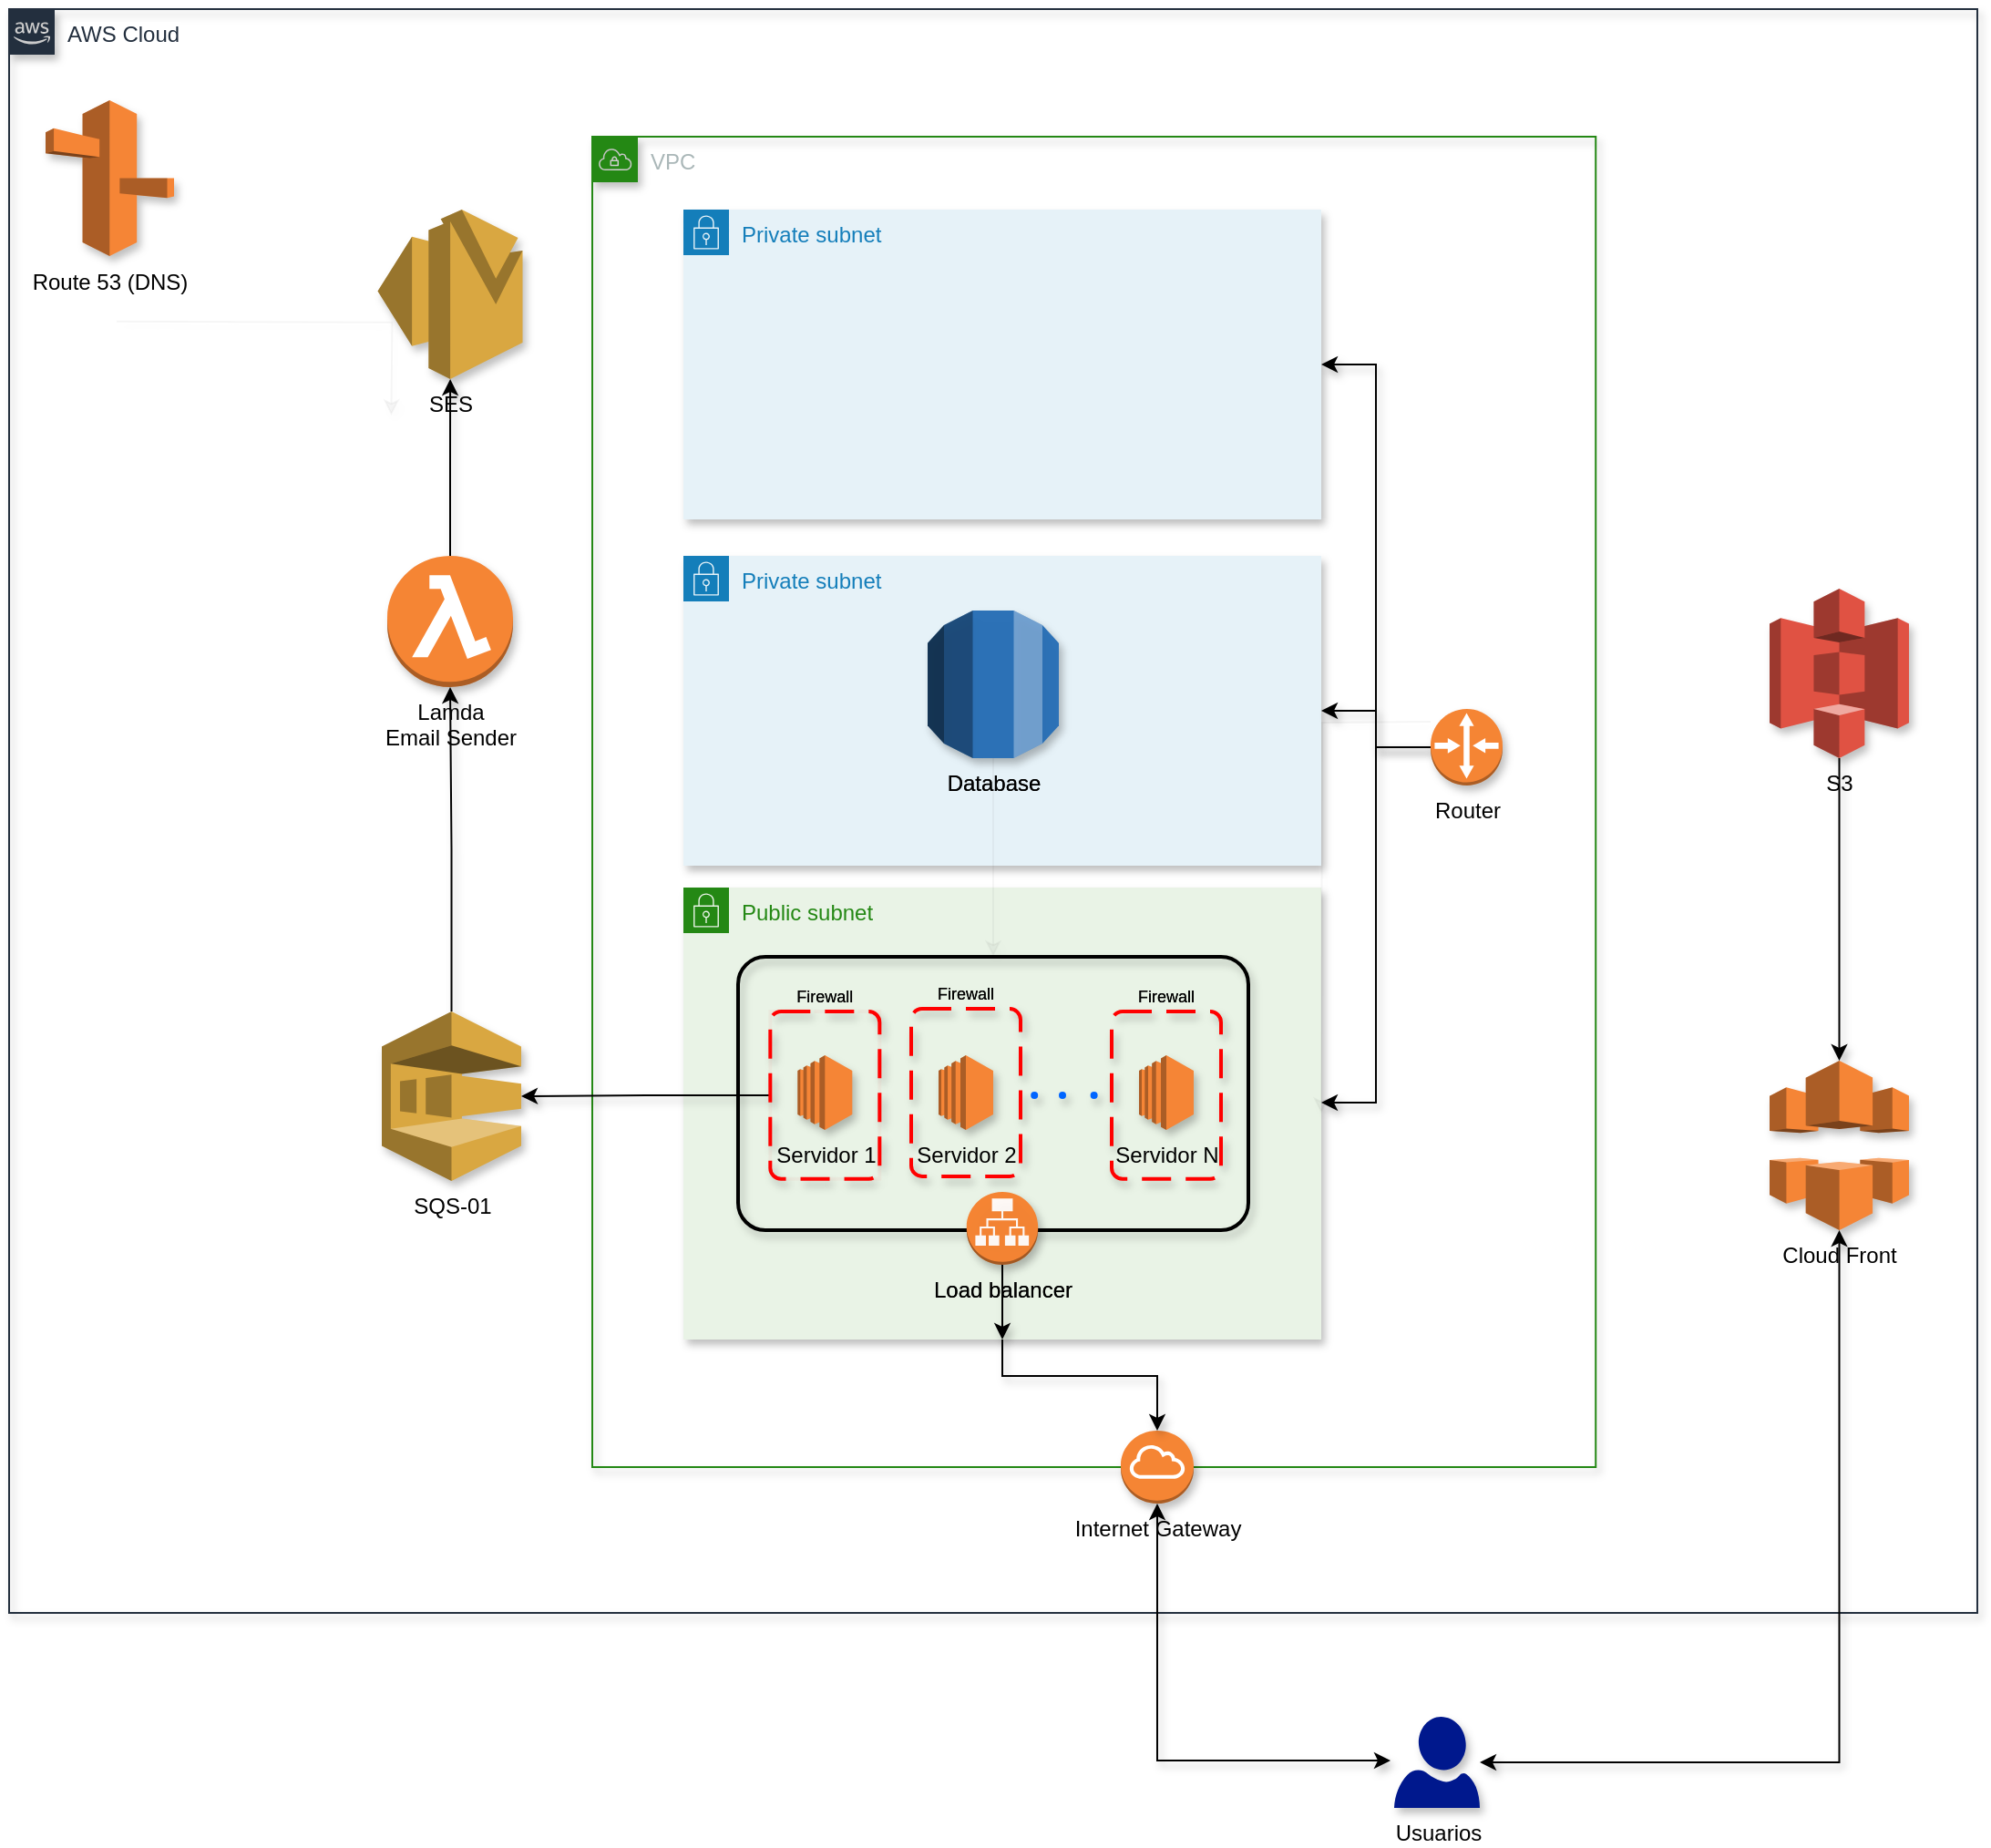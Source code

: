 <mxfile version="13.7.9" type="device" pages="2"><diagram id="Ht1M8jgEwFfnCIfOTk4-" name="Infra"><mxGraphModel dx="3112" dy="2058" grid="1" gridSize="10" guides="1" tooltips="1" connect="1" arrows="1" fold="1" page="1" pageScale="1" pageWidth="1169" pageHeight="827" math="0" shadow="0"><root><mxCell id="0"/><mxCell id="1" parent="0"/><mxCell id="UEzPUAAOIrF-is8g5C7q-75" value="AWS Cloud" style="points=[[0,0],[0.25,0],[0.5,0],[0.75,0],[1,0],[1,0.25],[1,0.5],[1,0.75],[1,1],[0.75,1],[0.5,1],[0.25,1],[0,1],[0,0.75],[0,0.5],[0,0.25]];outlineConnect=0;gradientColor=none;html=1;whiteSpace=wrap;fontSize=12;fontStyle=0;shape=mxgraph.aws4.group;grIcon=mxgraph.aws4.group_aws_cloud_alt;strokeColor=#232F3E;fillColor=none;verticalAlign=top;align=left;spacingLeft=30;fontColor=#232F3E;dashed=0;labelBackgroundColor=#ffffff;shadow=1;" parent="1" vertex="1"><mxGeometry x="-420" y="-160" width="1080" height="880" as="geometry"/></mxCell><mxCell id="mnhG8lF9wxIaQaI-vo0K-6" value="VPC" style="points=[[0,0],[0.25,0],[0.5,0],[0.75,0],[1,0],[1,0.25],[1,0.5],[1,0.75],[1,1],[0.75,1],[0.5,1],[0.25,1],[0,1],[0,0.75],[0,0.5],[0,0.25]];outlineConnect=0;gradientColor=none;html=1;whiteSpace=wrap;fontSize=12;fontStyle=0;shape=mxgraph.aws4.group;grIcon=mxgraph.aws4.group_vpc;strokeColor=#248814;fillColor=none;verticalAlign=top;align=left;spacingLeft=30;fontColor=#AAB7B8;dashed=0;shadow=1;" parent="1" vertex="1"><mxGeometry x="-100" y="-90" width="550.62" height="730" as="geometry"/></mxCell><mxCell id="mnhG8lF9wxIaQaI-vo0K-8" value="Public subnet" style="points=[[0,0],[0.25,0],[0.5,0],[0.75,0],[1,0],[1,0.25],[1,0.5],[1,0.75],[1,1],[0.75,1],[0.5,1],[0.25,1],[0,1],[0,0.75],[0,0.5],[0,0.25]];outlineConnect=0;gradientColor=none;html=1;whiteSpace=wrap;fontSize=12;fontStyle=0;shape=mxgraph.aws4.group;grIcon=mxgraph.aws4.group_security_group;grStroke=0;strokeColor=#248814;fillColor=#E9F3E6;verticalAlign=top;align=left;spacingLeft=30;fontColor=#248814;dashed=0;shadow=1;" parent="1" vertex="1"><mxGeometry x="-50" y="322" width="350" height="248" as="geometry"/></mxCell><mxCell id="MbS6RfOG2SpEnjlKsU_T-2" value="" style="rounded=1;arcSize=10;dashed=0;fillColor=none;gradientColor=none;strokeWidth=2;shadow=1;" parent="1" vertex="1"><mxGeometry x="-20" y="360" width="280" height="150" as="geometry"/></mxCell><mxCell id="mnhG8lF9wxIaQaI-vo0K-15" style="edgeStyle=orthogonalEdgeStyle;rounded=0;orthogonalLoop=1;jettySize=auto;html=1;shadow=1;" parent="1" source="mnhG8lF9wxIaQaI-vo0K-1" target="-0kQdXLuB438WXjTpxAU-2" edge="1"><mxGeometry relative="1" as="geometry"/></mxCell><mxCell id="mnhG8lF9wxIaQaI-vo0K-1" value="S3" style="outlineConnect=0;dashed=0;verticalLabelPosition=bottom;verticalAlign=top;align=center;html=1;shape=mxgraph.aws3.s3;fillColor=#E05243;gradientColor=none;shadow=1;" parent="1" vertex="1"><mxGeometry x="546" y="158" width="76.5" height="93" as="geometry"/></mxCell><mxCell id="mnhG8lF9wxIaQaI-vo0K-9" value="Private subnet" style="points=[[0,0],[0.25,0],[0.5,0],[0.75,0],[1,0],[1,0.25],[1,0.5],[1,0.75],[1,1],[0.75,1],[0.5,1],[0.25,1],[0,1],[0,0.75],[0,0.5],[0,0.25]];outlineConnect=0;gradientColor=none;html=1;whiteSpace=wrap;fontSize=12;fontStyle=0;shape=mxgraph.aws4.group;grIcon=mxgraph.aws4.group_security_group;grStroke=0;strokeColor=#147EBA;fillColor=#E6F2F8;verticalAlign=top;align=left;spacingLeft=30;fontColor=#147EBA;dashed=0;shadow=1;" parent="1" vertex="1"><mxGeometry x="-50" y="140" width="350" height="170" as="geometry"/></mxCell><mxCell id="mnhG8lF9wxIaQaI-vo0K-20" style="edgeStyle=orthogonalEdgeStyle;rounded=0;orthogonalLoop=1;jettySize=auto;html=1;entryX=0.5;entryY=0;entryDx=0;entryDy=0;shadow=1;sketch=0;fillOpacity=20;strokeOpacity=20;snapToPoint=0;fixDash=0;metaEdit=0;backgroundOutline=0;comic=0;deletable=1;opacity=20;" parent="1" source="mnhG8lF9wxIaQaI-vo0K-4" target="MbS6RfOG2SpEnjlKsU_T-2" edge="1"><mxGeometry relative="1" as="geometry"><mxPoint x="62.3" y="388.5" as="targetPoint"/><Array as="points"><mxPoint x="120" y="340"/><mxPoint x="120" y="340"/></Array></mxGeometry></mxCell><mxCell id="mnhG8lF9wxIaQaI-vo0K-4" value="Database" style="outlineConnect=0;dashed=0;verticalLabelPosition=bottom;verticalAlign=top;align=center;html=1;shape=mxgraph.aws3.rds;fillColor=#2E73B8;gradientColor=none;shadow=1;" parent="1" vertex="1"><mxGeometry x="84" y="170" width="72" height="81" as="geometry"/></mxCell><mxCell id="MbS6RfOG2SpEnjlKsU_T-6" style="edgeStyle=orthogonalEdgeStyle;rounded=0;orthogonalLoop=1;jettySize=auto;html=1;shadow=1;" parent="1" source="mnhG8lF9wxIaQaI-vo0K-10" target="mnhG8lF9wxIaQaI-vo0K-9" edge="1"><mxGeometry relative="1" as="geometry"/></mxCell><mxCell id="MbS6RfOG2SpEnjlKsU_T-7" style="edgeStyle=orthogonalEdgeStyle;rounded=0;orthogonalLoop=1;jettySize=auto;html=1;shadow=1;exitX=0;exitY=0.5;exitDx=0;exitDy=0;exitPerimeter=0;" parent="1" source="mnhG8lF9wxIaQaI-vo0K-10" edge="1"><mxGeometry relative="1" as="geometry"><mxPoint x="300" y="440" as="targetPoint"/><Array as="points"><mxPoint x="330" y="245"/><mxPoint x="330" y="440"/></Array></mxGeometry></mxCell><mxCell id="1e-k4Do-7GrArvSf9HRF-3" style="edgeStyle=orthogonalEdgeStyle;rounded=0;comic=0;sketch=0;orthogonalLoop=1;jettySize=auto;html=1;entryX=1;entryY=0.5;entryDx=0;entryDy=0;shadow=1;strokeWidth=1;" edge="1" parent="1" source="mnhG8lF9wxIaQaI-vo0K-10" target="1e-k4Do-7GrArvSf9HRF-1"><mxGeometry relative="1" as="geometry"/></mxCell><mxCell id="mnhG8lF9wxIaQaI-vo0K-10" value="Router" style="outlineConnect=0;dashed=0;verticalLabelPosition=bottom;verticalAlign=top;align=center;html=1;shape=mxgraph.aws3.router;fillColor=#F58534;gradientColor=none;shadow=1;" parent="1" vertex="1"><mxGeometry x="360" y="224" width="39.5" height="42" as="geometry"/></mxCell><mxCell id="MbS6RfOG2SpEnjlKsU_T-15" style="edgeStyle=orthogonalEdgeStyle;rounded=0;orthogonalLoop=1;jettySize=auto;html=1;entryX=-0.043;entryY=0.486;entryDx=0;entryDy=0;entryPerimeter=0;fontSize=9;startArrow=classic;startFill=1;shadow=1;" parent="1" source="mnhG8lF9wxIaQaI-vo0K-13" target="mnhG8lF9wxIaQaI-vo0K-16" edge="1"><mxGeometry relative="1" as="geometry"><Array as="points"><mxPoint x="210" y="801"/><mxPoint x="338" y="801"/></Array></mxGeometry></mxCell><mxCell id="mnhG8lF9wxIaQaI-vo0K-13" value="Internet Gateway" style="outlineConnect=0;dashed=0;verticalLabelPosition=bottom;verticalAlign=top;align=center;html=1;shape=mxgraph.aws3.internet_gateway;fillColor=#F58534;gradientColor=none;shadow=1;" parent="1" vertex="1"><mxGeometry x="190" y="620" width="40" height="40" as="geometry"/></mxCell><mxCell id="mnhG8lF9wxIaQaI-vo0K-17" style="edgeStyle=orthogonalEdgeStyle;rounded=0;orthogonalLoop=1;jettySize=auto;html=1;startArrow=classic;startFill=1;shadow=1;" parent="1" source="mnhG8lF9wxIaQaI-vo0K-16" target="-0kQdXLuB438WXjTpxAU-2" edge="1"><mxGeometry relative="1" as="geometry"/></mxCell><mxCell id="mnhG8lF9wxIaQaI-vo0K-16" value="Usuarios" style="aspect=fixed;pointerEvents=1;shadow=1;dashed=0;html=1;strokeColor=none;labelPosition=center;verticalLabelPosition=bottom;verticalAlign=top;align=center;fillColor=#00188D;shape=mxgraph.azure.user" parent="1" vertex="1"><mxGeometry x="340" y="777" width="47" height="50" as="geometry"/></mxCell><mxCell id="Nk1z6KC5Ir7FFRCZGZQF-7" style="edgeStyle=orthogonalEdgeStyle;rounded=0;orthogonalLoop=1;jettySize=auto;html=1;entryX=1;entryY=0.5;entryDx=0;entryDy=0;entryPerimeter=0;shadow=1;" parent="1" source="mnhG8lF9wxIaQaI-vo0K-21" target="Nk1z6KC5Ir7FFRCZGZQF-1" edge="1"><mxGeometry relative="1" as="geometry"/></mxCell><mxCell id="mnhG8lF9wxIaQaI-vo0K-21" value="Firewall" style="rounded=1;arcSize=10;dashed=1;strokeColor=#ff0000;fillColor=none;gradientColor=none;dashPattern=8 4;strokeWidth=2;verticalAlign=bottom;fontSize=9;labelPosition=center;verticalLabelPosition=top;align=center;shadow=1;" parent="1" vertex="1"><mxGeometry x="-2.34" y="390" width="60" height="91.88" as="geometry"/></mxCell><mxCell id="MbS6RfOG2SpEnjlKsU_T-3" value="Servidor 1" style="outlineConnect=0;dashed=0;verticalLabelPosition=bottom;verticalAlign=top;align=center;html=1;shape=mxgraph.aws3.ec2;fillColor=#F58536;gradientColor=none;fontFamily=Helvetica;fontSize=12;fontColor=#000000;strokeColor=#000000;shadow=1;" parent="1" vertex="1"><mxGeometry x="12.66" y="414" width="30" height="41" as="geometry"/></mxCell><mxCell id="MbS6RfOG2SpEnjlKsU_T-4" value="Servidor 2" style="outlineConnect=0;dashed=0;verticalLabelPosition=bottom;verticalAlign=top;align=center;html=1;shape=mxgraph.aws3.ec2;fillColor=#F58536;gradientColor=none;fontFamily=Helvetica;fontSize=12;fontColor=#000000;strokeColor=#000000;shadow=1;" parent="1" vertex="1"><mxGeometry x="90" y="414" width="30" height="41" as="geometry"/></mxCell><mxCell id="MbS6RfOG2SpEnjlKsU_T-5" value="Servidor N" style="outlineConnect=0;dashed=0;verticalLabelPosition=bottom;verticalAlign=top;align=center;html=1;shape=mxgraph.aws3.ec2;fillColor=#F58536;gradientColor=none;fontFamily=Helvetica;fontSize=12;fontColor=#000000;strokeColor=#000000;shadow=1;" parent="1" vertex="1"><mxGeometry x="200" y="414" width="30" height="41" as="geometry"/></mxCell><mxCell id="MbS6RfOG2SpEnjlKsU_T-14" style="edgeStyle=orthogonalEdgeStyle;rounded=0;orthogonalLoop=1;jettySize=auto;html=1;fontSize=9;shadow=1;exitX=0.5;exitY=1;exitDx=0;exitDy=0;" parent="1" source="mnhG8lF9wxIaQaI-vo0K-8" target="mnhG8lF9wxIaQaI-vo0K-13" edge="1"><mxGeometry relative="1" as="geometry"><Array as="points"><mxPoint x="125" y="590"/><mxPoint x="210" y="590"/></Array></mxGeometry></mxCell><mxCell id="OxUXf7kW-paoAAkhmsjb-1" value="Load balancer" style="outlineConnect=0;dashed=0;verticalLabelPosition=bottom;verticalAlign=top;align=center;html=1;shape=mxgraph.aws3.application_load_balancer;fillColor=#F58534;gradientColor=none;shadow=1;" parent="1" vertex="1"><mxGeometry x="105.41" y="489" width="39.19" height="40" as="geometry"/></mxCell><mxCell id="MbS6RfOG2SpEnjlKsU_T-8" value="Firewall" style="rounded=1;arcSize=10;dashed=1;strokeColor=#ff0000;fillColor=none;gradientColor=none;dashPattern=8 4;strokeWidth=2;verticalAlign=bottom;fontSize=9;labelPosition=center;verticalLabelPosition=top;align=center;shadow=1;" parent="1" vertex="1"><mxGeometry x="75" y="388.56" width="60" height="91.88" as="geometry"/></mxCell><mxCell id="MbS6RfOG2SpEnjlKsU_T-9" value="Firewall" style="rounded=1;arcSize=10;dashed=1;strokeColor=#ff0000;fillColor=none;gradientColor=none;dashPattern=8 4;strokeWidth=2;verticalAlign=bottom;fontSize=9;labelPosition=center;verticalLabelPosition=top;align=center;shadow=1;" parent="1" vertex="1"><mxGeometry x="185" y="390" width="60" height="91.88" as="geometry"/></mxCell><mxCell id="MbS6RfOG2SpEnjlKsU_T-10" value="" style="shape=ellipse;fillColor=#0065FF;strokeColor=none;html=1;fontSize=9;shadow=1;" parent="1" vertex="1"><mxGeometry x="140.6" y="433.94" width="4" height="4" as="geometry"/></mxCell><mxCell id="MbS6RfOG2SpEnjlKsU_T-11" value="" style="shape=ellipse;fillColor=#0065FF;strokeColor=none;html=1;fontSize=9;shadow=1;" parent="1" vertex="1"><mxGeometry x="156" y="433.94" width="4" height="4" as="geometry"/></mxCell><mxCell id="MbS6RfOG2SpEnjlKsU_T-12" value="" style="shape=ellipse;fillColor=#0065FF;strokeColor=none;html=1;fontSize=9;shadow=1;" parent="1" vertex="1"><mxGeometry x="173.31" y="433.94" width="4" height="4" as="geometry"/></mxCell><mxCell id="-0kQdXLuB438WXjTpxAU-2" value="Cloud Front" style="outlineConnect=0;dashed=0;verticalLabelPosition=bottom;verticalAlign=top;align=center;html=1;shape=mxgraph.aws3.cloudfront;fillColor=#F58536;gradientColor=none;shadow=1;" parent="1" vertex="1"><mxGeometry x="546" y="417" width="76.5" height="93" as="geometry"/></mxCell><mxCell id="wUTjRbT7Kc_LZIl7Wlyh-1" style="edgeStyle=orthogonalEdgeStyle;rounded=0;comic=0;sketch=0;orthogonalLoop=1;jettySize=auto;html=1;shadow=1;strokeWidth=1;" edge="1" parent="1" source="Nk1z6KC5Ir7FFRCZGZQF-1" target="Nk1z6KC5Ir7FFRCZGZQF-4"><mxGeometry relative="1" as="geometry"/></mxCell><mxCell id="Nk1z6KC5Ir7FFRCZGZQF-1" value="SQS-01" style="outlineConnect=0;dashed=0;verticalLabelPosition=bottom;verticalAlign=top;align=center;html=1;shape=mxgraph.aws3.sqs;fillColor=#D9A741;gradientColor=none;shadow=1;" parent="1" vertex="1"><mxGeometry x="-215.5" y="390" width="76.5" height="93" as="geometry"/></mxCell><mxCell id="Nk1z6KC5Ir7FFRCZGZQF-3" value="SES" style="outlineConnect=0;dashed=0;verticalLabelPosition=bottom;verticalAlign=top;align=center;html=1;shape=mxgraph.aws3.ses;fillColor=#D9A741;gradientColor=none;shadow=1;" parent="1" vertex="1"><mxGeometry x="-217.75" y="-50" width="79.5" height="93" as="geometry"/></mxCell><mxCell id="Nk1z6KC5Ir7FFRCZGZQF-5" style="edgeStyle=orthogonalEdgeStyle;rounded=0;orthogonalLoop=1;jettySize=auto;html=1;shadow=1;" parent="1" source="Nk1z6KC5Ir7FFRCZGZQF-4" target="Nk1z6KC5Ir7FFRCZGZQF-3" edge="1"><mxGeometry relative="1" as="geometry"/></mxCell><mxCell id="Nk1z6KC5Ir7FFRCZGZQF-4" value="Lamda&lt;br&gt;Email Sender" style="outlineConnect=0;dashed=0;verticalLabelPosition=bottom;verticalAlign=top;align=center;html=1;shape=mxgraph.aws3.lambda_function;fillColor=#F58534;gradientColor=none;shadow=1;" parent="1" vertex="1"><mxGeometry x="-212.5" y="140" width="69" height="72" as="geometry"/></mxCell><mxCell id="a4WOM5VTJcxrO73jm8Ho-1" value="Route 53 (DNS)" style="outlineConnect=0;dashed=0;verticalLabelPosition=bottom;verticalAlign=top;align=center;html=1;shape=mxgraph.aws3.route_53;fillColor=#F58536;gradientColor=none;shadow=1;" parent="1" vertex="1"><mxGeometry x="-400" y="-110" width="70.5" height="85.5" as="geometry"/></mxCell><mxCell id="zT_Kn03Fci27_pbCyP-L-4" style="edgeStyle=orthogonalEdgeStyle;rounded=0;orthogonalLoop=1;jettySize=auto;html=1;shadow=1;sketch=0;fillOpacity=20;strokeOpacity=20;snapToPoint=0;fixDash=0;metaEdit=0;backgroundOutline=0;comic=0;deletable=1;opacity=20;" edge="1" parent="1"><mxGeometry relative="1" as="geometry"><mxPoint x="-361" y="11.429" as="sourcePoint"/><mxPoint x="-210.286" y="63" as="targetPoint"/></mxGeometry></mxCell><mxCell id="1e-k4Do-7GrArvSf9HRF-4" style="edgeStyle=orthogonalEdgeStyle;rounded=0;comic=0;sketch=0;orthogonalLoop=1;jettySize=auto;html=1;shadow=1;strokeWidth=1;" edge="1" parent="1" source="zT_Kn03Fci27_pbCyP-L-9" target="mnhG8lF9wxIaQaI-vo0K-8"><mxGeometry relative="1" as="geometry"><Array as="points"><mxPoint x="125" y="550"/><mxPoint x="125" y="550"/></Array></mxGeometry></mxCell><mxCell id="zT_Kn03Fci27_pbCyP-L-9" value="Load balancer" style="outlineConnect=0;dashed=0;verticalLabelPosition=bottom;verticalAlign=top;align=center;html=1;shape=mxgraph.aws3.application_load_balancer;fillColor=#F58534;gradientColor=none;shadow=1;sketch=0;fillOpacity=20;strokeOpacity=20;snapToPoint=0;fixDash=0;metaEdit=0;backgroundOutline=0;comic=0;deletable=1;opacity=20;" vertex="1" parent="1"><mxGeometry x="105.41" y="489" width="39.19" height="40" as="geometry"/></mxCell><mxCell id="zT_Kn03Fci27_pbCyP-L-10" value="Firewall" style="rounded=1;arcSize=10;dashed=1;strokeColor=#ff0000;fillColor=none;gradientColor=none;dashPattern=8 4;strokeWidth=2;verticalAlign=bottom;fontSize=9;labelPosition=center;verticalLabelPosition=top;align=center;shadow=1;sketch=0;fillOpacity=20;strokeOpacity=20;snapToPoint=0;fixDash=0;metaEdit=0;backgroundOutline=0;comic=0;deletable=1;opacity=20;" vertex="1" parent="1"><mxGeometry x="185" y="390" width="60" height="91.88" as="geometry"/></mxCell><mxCell id="zT_Kn03Fci27_pbCyP-L-11" value="Firewall" style="rounded=1;arcSize=10;dashed=1;strokeColor=#ff0000;fillColor=none;gradientColor=none;dashPattern=8 4;strokeWidth=2;verticalAlign=bottom;fontSize=9;labelPosition=center;verticalLabelPosition=top;align=center;shadow=1;sketch=0;fillOpacity=20;strokeOpacity=20;snapToPoint=0;fixDash=0;metaEdit=0;backgroundOutline=0;comic=0;deletable=1;opacity=20;" vertex="1" parent="1"><mxGeometry x="75" y="388.56" width="60" height="91.88" as="geometry"/></mxCell><mxCell id="zT_Kn03Fci27_pbCyP-L-12" value="Firewall" style="rounded=0;arcSize=10;dashed=1;strokeColor=#ff0000;fillColor=none;gradientColor=none;dashPattern=8 4;strokeWidth=2;verticalAlign=bottom;fontSize=9;labelPosition=center;verticalLabelPosition=top;align=center;shadow=1;sketch=0;fillOpacity=20;strokeOpacity=20;snapToPoint=0;fixDash=0;metaEdit=0;backgroundOutline=0;comic=0;deletable=1;opacity=20;glass=0;" vertex="1" parent="1"><mxGeometry x="-2.34" y="390" width="60" height="91.88" as="geometry"/></mxCell><mxCell id="zT_Kn03Fci27_pbCyP-L-14" style="edgeStyle=orthogonalEdgeStyle;rounded=0;orthogonalLoop=1;jettySize=auto;html=1;shadow=1;sketch=0;fillOpacity=20;strokeOpacity=20;snapToPoint=0;fixDash=0;metaEdit=0;backgroundOutline=0;comic=0;deletable=1;opacity=20;" edge="1" parent="1"><mxGeometry relative="1" as="geometry"><mxPoint x="360.0" y="231" as="sourcePoint"/><mxPoint x="300" y="446" as="targetPoint"/></mxGeometry></mxCell><mxCell id="zT_Kn03Fci27_pbCyP-L-15" value="Database" style="outlineConnect=0;dashed=0;verticalLabelPosition=bottom;verticalAlign=top;align=center;html=1;shape=mxgraph.aws3.rds;fillColor=#2E73B8;gradientColor=none;shadow=1;sketch=0;fillOpacity=20;strokeOpacity=20;snapToPoint=0;fixDash=0;metaEdit=0;backgroundOutline=0;comic=0;deletable=1;opacity=20;" vertex="1" parent="1"><mxGeometry x="84" y="170" width="72" height="81" as="geometry"/></mxCell><mxCell id="1e-k4Do-7GrArvSf9HRF-1" value="Private subnet" style="points=[[0,0],[0.25,0],[0.5,0],[0.75,0],[1,0],[1,0.25],[1,0.5],[1,0.75],[1,1],[0.75,1],[0.5,1],[0.25,1],[0,1],[0,0.75],[0,0.5],[0,0.25]];outlineConnect=0;gradientColor=none;html=1;whiteSpace=wrap;fontSize=12;fontStyle=0;shape=mxgraph.aws4.group;grIcon=mxgraph.aws4.group_security_group;grStroke=0;strokeColor=#147EBA;fillColor=#E6F2F8;verticalAlign=top;align=left;spacingLeft=30;fontColor=#147EBA;dashed=0;shadow=1;" vertex="1" parent="1"><mxGeometry x="-49.99" y="-50" width="350" height="170" as="geometry"/></mxCell></root></mxGraphModel></diagram><diagram id="qpSCPYUVqvApu8bBz1Ph" name="add vpc"><mxGraphModel dx="1943" dy="1231" grid="1" gridSize="10" guides="1" tooltips="1" connect="1" arrows="1" fold="1" page="1" pageScale="1" pageWidth="850" pageHeight="1100" math="0" shadow="0"><root><mxCell id="N6f3MoPMGR9U4BgTMxcW-0"/><mxCell id="N6f3MoPMGR9U4BgTMxcW-1" parent="N6f3MoPMGR9U4BgTMxcW-0"/><mxCell id="GAk1VCxZ10wlIni9z2Ev-0" value="AWS Cloud" style="points=[[0,0],[0.25,0],[0.5,0],[0.75,0],[1,0],[1,0.25],[1,0.5],[1,0.75],[1,1],[0.75,1],[0.5,1],[0.25,1],[0,1],[0,0.75],[0,0.5],[0,0.25]];outlineConnect=0;gradientColor=none;html=1;whiteSpace=wrap;fontSize=12;fontStyle=0;shape=mxgraph.aws4.group;grIcon=mxgraph.aws4.group_aws_cloud_alt;strokeColor=#232F3E;fillColor=none;verticalAlign=top;align=left;spacingLeft=30;fontColor=#232F3E;dashed=0;labelBackgroundColor=#ffffff;shadow=1;" vertex="1" parent="N6f3MoPMGR9U4BgTMxcW-1"><mxGeometry x="110" y="110" width="1080" height="880" as="geometry"/></mxCell><mxCell id="GAk1VCxZ10wlIni9z2Ev-1" value="VPC" style="points=[[0,0],[0.25,0],[0.5,0],[0.75,0],[1,0],[1,0.25],[1,0.5],[1,0.75],[1,1],[0.75,1],[0.5,1],[0.25,1],[0,1],[0,0.75],[0,0.5],[0,0.25]];outlineConnect=0;gradientColor=none;html=1;whiteSpace=wrap;fontSize=12;fontStyle=0;shape=mxgraph.aws4.group;grIcon=mxgraph.aws4.group_vpc;strokeColor=#248814;fillColor=none;verticalAlign=top;align=left;spacingLeft=30;fontColor=#AAB7B8;dashed=0;shadow=1;" vertex="1" parent="N6f3MoPMGR9U4BgTMxcW-1"><mxGeometry x="430" y="180" width="550.62" height="730" as="geometry"/></mxCell><mxCell id="GAk1VCxZ10wlIni9z2Ev-2" value="Public subnet" style="points=[[0,0],[0.25,0],[0.5,0],[0.75,0],[1,0],[1,0.25],[1,0.5],[1,0.75],[1,1],[0.75,1],[0.5,1],[0.25,1],[0,1],[0,0.75],[0,0.5],[0,0.25]];outlineConnect=0;gradientColor=none;html=1;whiteSpace=wrap;fontSize=12;fontStyle=0;shape=mxgraph.aws4.group;grIcon=mxgraph.aws4.group_security_group;grStroke=0;strokeColor=#248814;fillColor=#E9F3E6;verticalAlign=top;align=left;spacingLeft=30;fontColor=#248814;dashed=0;shadow=1;" vertex="1" parent="N6f3MoPMGR9U4BgTMxcW-1"><mxGeometry x="480" y="592" width="350" height="248" as="geometry"/></mxCell><mxCell id="GAk1VCxZ10wlIni9z2Ev-4" style="edgeStyle=orthogonalEdgeStyle;rounded=0;orthogonalLoop=1;jettySize=auto;html=1;shadow=1;" edge="1" parent="N6f3MoPMGR9U4BgTMxcW-1" source="GAk1VCxZ10wlIni9z2Ev-5" target="GAk1VCxZ10wlIni9z2Ev-29"><mxGeometry relative="1" as="geometry"/></mxCell><mxCell id="GAk1VCxZ10wlIni9z2Ev-5" value="S3" style="outlineConnect=0;dashed=0;verticalLabelPosition=bottom;verticalAlign=top;align=center;html=1;shape=mxgraph.aws3.s3;fillColor=#E05243;gradientColor=none;shadow=1;" vertex="1" parent="N6f3MoPMGR9U4BgTMxcW-1"><mxGeometry x="1076" y="428" width="76.5" height="93" as="geometry"/></mxCell><mxCell id="GAk1VCxZ10wlIni9z2Ev-13" style="edgeStyle=orthogonalEdgeStyle;rounded=0;orthogonalLoop=1;jettySize=auto;html=1;entryX=-0.043;entryY=0.486;entryDx=0;entryDy=0;entryPerimeter=0;fontSize=9;startArrow=classic;startFill=1;shadow=1;" edge="1" parent="N6f3MoPMGR9U4BgTMxcW-1" source="GAk1VCxZ10wlIni9z2Ev-14" target="GAk1VCxZ10wlIni9z2Ev-16"><mxGeometry relative="1" as="geometry"><Array as="points"><mxPoint x="740" y="1071"/><mxPoint x="868" y="1071"/></Array></mxGeometry></mxCell><mxCell id="GAk1VCxZ10wlIni9z2Ev-14" value="Internet Gateway" style="outlineConnect=0;dashed=0;verticalLabelPosition=bottom;verticalAlign=top;align=center;html=1;shape=mxgraph.aws3.internet_gateway;fillColor=#F58534;gradientColor=none;shadow=1;" vertex="1" parent="N6f3MoPMGR9U4BgTMxcW-1"><mxGeometry x="720" y="890" width="40" height="40" as="geometry"/></mxCell><mxCell id="GAk1VCxZ10wlIni9z2Ev-15" style="edgeStyle=orthogonalEdgeStyle;rounded=0;orthogonalLoop=1;jettySize=auto;html=1;startArrow=classic;startFill=1;shadow=1;" edge="1" parent="N6f3MoPMGR9U4BgTMxcW-1" source="GAk1VCxZ10wlIni9z2Ev-16" target="GAk1VCxZ10wlIni9z2Ev-29"><mxGeometry relative="1" as="geometry"/></mxCell><mxCell id="GAk1VCxZ10wlIni9z2Ev-16" value="Usuarios" style="aspect=fixed;pointerEvents=1;shadow=1;dashed=0;html=1;strokeColor=none;labelPosition=center;verticalLabelPosition=bottom;verticalAlign=top;align=center;fillColor=#00188D;shape=mxgraph.azure.user" vertex="1" parent="N6f3MoPMGR9U4BgTMxcW-1"><mxGeometry x="870" y="1047" width="47" height="50" as="geometry"/></mxCell><mxCell id="GAk1VCxZ10wlIni9z2Ev-22" style="edgeStyle=orthogonalEdgeStyle;rounded=0;orthogonalLoop=1;jettySize=auto;html=1;fontSize=9;shadow=1;exitX=0.5;exitY=1;exitDx=0;exitDy=0;" edge="1" parent="N6f3MoPMGR9U4BgTMxcW-1" source="GAk1VCxZ10wlIni9z2Ev-2" target="GAk1VCxZ10wlIni9z2Ev-14"><mxGeometry relative="1" as="geometry"><Array as="points"><mxPoint x="655" y="860"/><mxPoint x="740" y="860"/></Array></mxGeometry></mxCell><mxCell id="GAk1VCxZ10wlIni9z2Ev-29" value="Cloud Front" style="outlineConnect=0;dashed=0;verticalLabelPosition=bottom;verticalAlign=top;align=center;html=1;shape=mxgraph.aws3.cloudfront;fillColor=#F58536;gradientColor=none;shadow=1;" vertex="1" parent="N6f3MoPMGR9U4BgTMxcW-1"><mxGeometry x="1076" y="687" width="76.5" height="93" as="geometry"/></mxCell><mxCell id="GAk1VCxZ10wlIni9z2Ev-35" value="Route 53 (DNS)" style="outlineConnect=0;dashed=0;verticalLabelPosition=bottom;verticalAlign=top;align=center;html=1;shape=mxgraph.aws3.route_53;fillColor=#F58536;gradientColor=none;shadow=1;" vertex="1" parent="N6f3MoPMGR9U4BgTMxcW-1"><mxGeometry x="130" y="160" width="70.5" height="85.5" as="geometry"/></mxCell><mxCell id="GAk1VCxZ10wlIni9z2Ev-36" style="edgeStyle=orthogonalEdgeStyle;rounded=0;orthogonalLoop=1;jettySize=auto;html=1;shadow=1;sketch=0;fillOpacity=20;strokeOpacity=20;snapToPoint=0;fixDash=0;metaEdit=0;backgroundOutline=0;comic=0;deletable=1;opacity=20;" edge="1" parent="N6f3MoPMGR9U4BgTMxcW-1"><mxGeometry relative="1" as="geometry"><mxPoint x="169" y="281.429" as="sourcePoint"/><mxPoint x="319.714" y="333" as="targetPoint"/></mxGeometry></mxCell><mxCell id="GAk1VCxZ10wlIni9z2Ev-42" style="edgeStyle=orthogonalEdgeStyle;rounded=0;orthogonalLoop=1;jettySize=auto;html=1;shadow=1;sketch=0;fillOpacity=20;strokeOpacity=20;snapToPoint=0;fixDash=0;metaEdit=0;backgroundOutline=0;comic=0;deletable=1;opacity=20;" edge="1" parent="N6f3MoPMGR9U4BgTMxcW-1"><mxGeometry relative="1" as="geometry"><mxPoint x="890.0" y="501" as="sourcePoint"/><mxPoint x="830.0" y="716" as="targetPoint"/></mxGeometry></mxCell></root></mxGraphModel></diagram></mxfile>